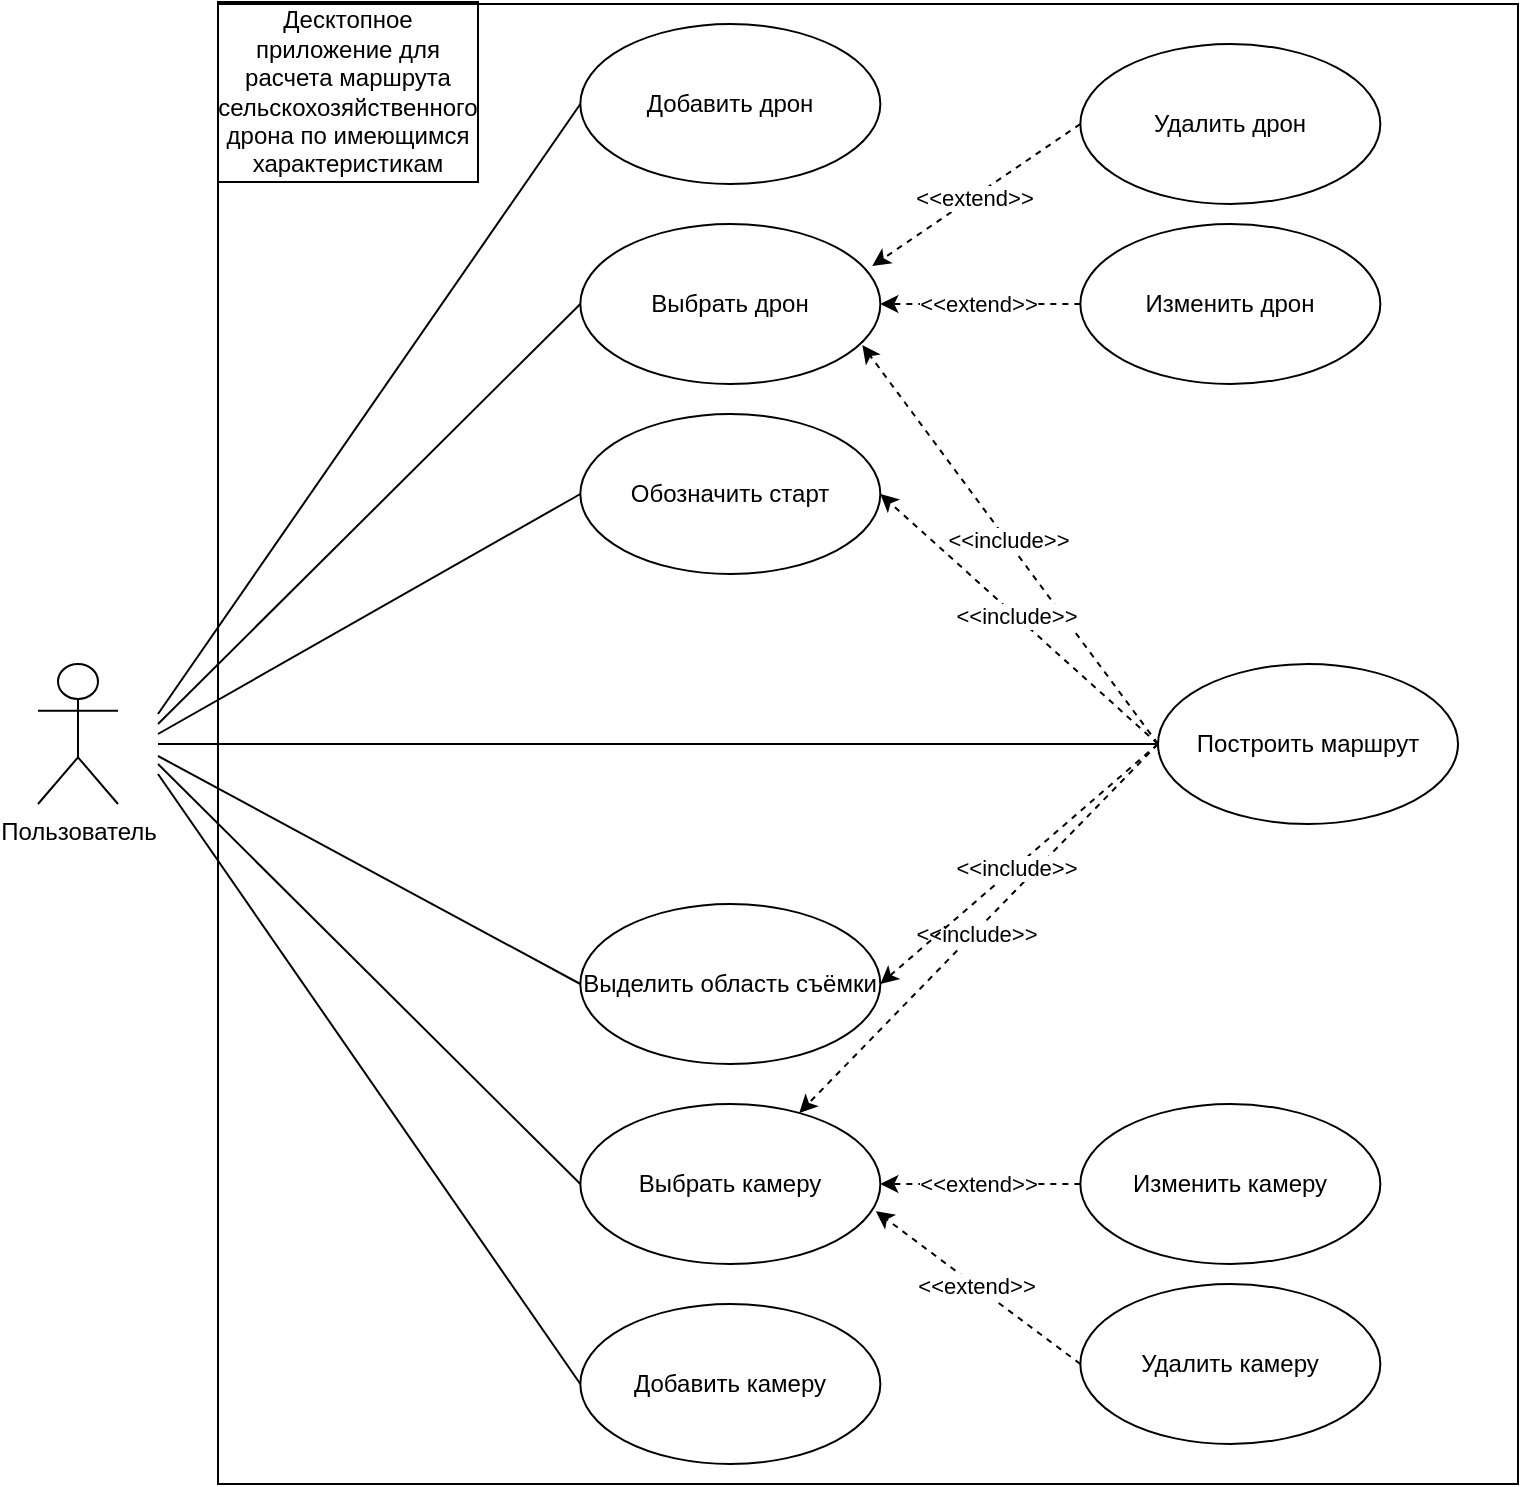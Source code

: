 <mxfile version="20.8.23" type="device"><diagram name="Page-1" id="929967ad-93f9-6ef4-fab6-5d389245f69c"><mxGraphModel dx="1434" dy="822" grid="1" gridSize="10" guides="1" tooltips="1" connect="1" arrows="1" fold="1" page="1" pageScale="1.5" pageWidth="1169" pageHeight="826" background="none" math="0" shadow="0"><root><mxCell id="0" style=";html=1;"/><mxCell id="1" style=";html=1;" parent="0"/><mxCell id="1672d66443f91eb5-13" style="edgeStyle=orthogonalEdgeStyle;rounded=0;html=1;jettySize=auto;orthogonalLoop=1;endArrow=circlePlus;endFill=0;" parent="1" edge="1"><mxGeometry relative="1" as="geometry"><Array as="points"><mxPoint x="477" y="485"/><mxPoint x="517" y="485"/></Array><mxPoint x="477.0" y="535" as="sourcePoint"/></mxGeometry></mxCell><mxCell id="hsE9dfF4Od-NRktNLgFB-32" value="" style="rounded=0;whiteSpace=wrap;html=1;fillColor=none;" parent="1" vertex="1"><mxGeometry x="130" y="41" width="650" height="740" as="geometry"/></mxCell><mxCell id="hsE9dfF4Od-NRktNLgFB-33" value="Добавить камеру" style="ellipse;whiteSpace=wrap;html=1;" parent="1" vertex="1"><mxGeometry x="311.17" y="691" width="150" height="80" as="geometry"/></mxCell><mxCell id="hsE9dfF4Od-NRktNLgFB-34" value="Добавить дрон" style="ellipse;whiteSpace=wrap;html=1;" parent="1" vertex="1"><mxGeometry x="311.17" y="51" width="150" height="80" as="geometry"/></mxCell><mxCell id="hsE9dfF4Od-NRktNLgFB-35" value="Построить маршрут" style="ellipse;whiteSpace=wrap;html=1;" parent="1" vertex="1"><mxGeometry x="600" y="371" width="150" height="80" as="geometry"/></mxCell><mxCell id="hsE9dfF4Od-NRktNLgFB-36" value="Изменить камеру" style="ellipse;whiteSpace=wrap;html=1;" parent="1" vertex="1"><mxGeometry x="561.17" y="591" width="150" height="80" as="geometry"/></mxCell><mxCell id="hsE9dfF4Od-NRktNLgFB-37" value="Удалить камеру" style="ellipse;whiteSpace=wrap;html=1;" parent="1" vertex="1"><mxGeometry x="561.17" y="681" width="150" height="80" as="geometry"/></mxCell><mxCell id="hsE9dfF4Od-NRktNLgFB-38" value="" style="endArrow=none;html=1;rounded=0;strokeWidth=1;entryX=0;entryY=0.5;entryDx=0;entryDy=0;" parent="1" target="hsE9dfF4Od-NRktNLgFB-34" edge="1"><mxGeometry width="50" height="50" relative="1" as="geometry"><mxPoint x="100" y="396" as="sourcePoint"/><mxPoint x="-100" y="411" as="targetPoint"/></mxGeometry></mxCell><mxCell id="hsE9dfF4Od-NRktNLgFB-39" value="" style="endArrow=none;html=1;rounded=0;strokeWidth=1;entryX=0;entryY=0.5;entryDx=0;entryDy=0;" parent="1" target="hsE9dfF4Od-NRktNLgFB-42" edge="1"><mxGeometry width="50" height="50" relative="1" as="geometry"><mxPoint x="100" y="421" as="sourcePoint"/><mxPoint x="-120" y="411" as="targetPoint"/></mxGeometry></mxCell><mxCell id="hsE9dfF4Od-NRktNLgFB-40" value="" style="endArrow=none;html=1;rounded=0;strokeWidth=1;entryX=0;entryY=0.5;entryDx=0;entryDy=0;" parent="1" target="hsE9dfF4Od-NRktNLgFB-33" edge="1"><mxGeometry width="50" height="50" relative="1" as="geometry"><mxPoint x="100" y="426" as="sourcePoint"/><mxPoint x="-20" y="801" as="targetPoint"/></mxGeometry></mxCell><mxCell id="hsE9dfF4Od-NRktNLgFB-41" value="Десктопное приложение для расчета маршрута сельскохозяйственного дрона по имеющимся характеристикам" style="rounded=0;whiteSpace=wrap;html=1;fillColor=none;" parent="1" vertex="1"><mxGeometry x="130" y="40" width="130" height="90" as="geometry"/></mxCell><mxCell id="hsE9dfF4Od-NRktNLgFB-42" value="Выбрать камеру" style="ellipse;whiteSpace=wrap;html=1;" parent="1" vertex="1"><mxGeometry x="311.17" y="591" width="150" height="80" as="geometry"/></mxCell><mxCell id="hsE9dfF4Od-NRktNLgFB-43" value="" style="endArrow=classic;dashed=1;html=1;rounded=0;entryX=1;entryY=0.5;entryDx=0;entryDy=0;verticalAlign=bottom;strokeWidth=1;startArrow=none;startFill=0;endFill=1;exitX=0;exitY=0.5;exitDx=0;exitDy=0;" parent="1" source="hsE9dfF4Od-NRktNLgFB-36" target="hsE9dfF4Od-NRktNLgFB-42" edge="1"><mxGeometry width="50" height="50" relative="1" as="geometry"><mxPoint x="511.17" y="531" as="sourcePoint"/><mxPoint x="661.17" y="501" as="targetPoint"/><Array as="points"/></mxGeometry></mxCell><mxCell id="hsE9dfF4Od-NRktNLgFB-44" value="&amp;lt;&amp;lt;extend&amp;gt;&amp;gt;" style="edgeLabel;html=1;align=center;verticalAlign=middle;resizable=0;points=[];" parent="hsE9dfF4Od-NRktNLgFB-43" vertex="1" connectable="0"><mxGeometry x="0.024" relative="1" as="geometry"><mxPoint as="offset"/></mxGeometry></mxCell><mxCell id="hsE9dfF4Od-NRktNLgFB-45" value="" style="endArrow=classic;dashed=1;html=1;rounded=0;entryX=0.985;entryY=0.67;entryDx=0;entryDy=0;verticalAlign=bottom;strokeWidth=1;startArrow=none;startFill=0;endFill=1;exitX=0;exitY=0.5;exitDx=0;exitDy=0;entryPerimeter=0;" parent="1" source="hsE9dfF4Od-NRktNLgFB-37" target="hsE9dfF4Od-NRktNLgFB-42" edge="1"><mxGeometry width="50" height="50" relative="1" as="geometry"><mxPoint x="661.17" y="581" as="sourcePoint"/><mxPoint x="471.17" y="641" as="targetPoint"/><Array as="points"/></mxGeometry></mxCell><mxCell id="hsE9dfF4Od-NRktNLgFB-46" value="&amp;lt;&amp;lt;extend&amp;gt;&amp;gt;" style="edgeLabel;html=1;align=center;verticalAlign=middle;resizable=0;points=[];" parent="hsE9dfF4Od-NRktNLgFB-45" vertex="1" connectable="0"><mxGeometry x="0.024" relative="1" as="geometry"><mxPoint as="offset"/></mxGeometry></mxCell><mxCell id="hsE9dfF4Od-NRktNLgFB-47" value="" style="endArrow=none;html=1;rounded=0;strokeWidth=1;entryX=0;entryY=0.5;entryDx=0;entryDy=0;" parent="1" target="hsE9dfF4Od-NRktNLgFB-56" edge="1"><mxGeometry width="50" height="50" relative="1" as="geometry"><mxPoint x="100" y="401" as="sourcePoint"/><mxPoint x="120" y="341" as="targetPoint"/></mxGeometry></mxCell><mxCell id="hsE9dfF4Od-NRktNLgFB-51" value="" style="endArrow=classic;dashed=1;html=1;rounded=0;verticalAlign=bottom;strokeWidth=1;startArrow=none;startFill=0;endFill=1;exitX=0;exitY=0.5;exitDx=0;exitDy=0;entryX=0.94;entryY=0.757;entryDx=0;entryDy=0;entryPerimeter=0;" parent="1" source="hsE9dfF4Od-NRktNLgFB-35" target="hsE9dfF4Od-NRktNLgFB-56" edge="1"><mxGeometry width="50" height="50" relative="1" as="geometry"><mxPoint x="296.5" y="711" as="sourcePoint"/><mxPoint x="510.0" y="271.0" as="targetPoint"/><Array as="points"/></mxGeometry></mxCell><mxCell id="hsE9dfF4Od-NRktNLgFB-52" value="&amp;lt;&amp;lt;include&amp;gt;&amp;gt;" style="edgeLabel;html=1;align=center;verticalAlign=middle;resizable=0;points=[];" parent="hsE9dfF4Od-NRktNLgFB-51" vertex="1" connectable="0"><mxGeometry x="0.024" relative="1" as="geometry"><mxPoint as="offset"/></mxGeometry></mxCell><mxCell id="hsE9dfF4Od-NRktNLgFB-53" value="Пользователь" style="shape=umlActor;verticalLabelPosition=bottom;verticalAlign=top;html=1;outlineConnect=0;" parent="1" vertex="1"><mxGeometry x="40" y="371" width="40" height="70" as="geometry"/></mxCell><mxCell id="hsE9dfF4Od-NRktNLgFB-54" value="Удалить дрон" style="ellipse;whiteSpace=wrap;html=1;" parent="1" vertex="1"><mxGeometry x="561.17" y="61" width="150" height="80" as="geometry"/></mxCell><mxCell id="hsE9dfF4Od-NRktNLgFB-55" value="Изменить дрон" style="ellipse;whiteSpace=wrap;html=1;" parent="1" vertex="1"><mxGeometry x="561.17" y="151" width="150" height="80" as="geometry"/></mxCell><mxCell id="hsE9dfF4Od-NRktNLgFB-56" value="Выбрать дрон" style="ellipse;whiteSpace=wrap;html=1;" parent="1" vertex="1"><mxGeometry x="311.17" y="151" width="150" height="80" as="geometry"/></mxCell><mxCell id="hsE9dfF4Od-NRktNLgFB-57" value="" style="endArrow=classic;dashed=1;html=1;rounded=0;entryX=0.973;entryY=0.263;entryDx=0;entryDy=0;verticalAlign=bottom;strokeWidth=1;startArrow=none;startFill=0;endFill=1;exitX=0;exitY=0.5;exitDx=0;exitDy=0;entryPerimeter=0;" parent="1" source="hsE9dfF4Od-NRktNLgFB-54" target="hsE9dfF4Od-NRktNLgFB-56" edge="1"><mxGeometry width="50" height="50" relative="1" as="geometry"><mxPoint x="511.17" y="91" as="sourcePoint"/><mxPoint x="661.17" y="61" as="targetPoint"/><Array as="points"/></mxGeometry></mxCell><mxCell id="hsE9dfF4Od-NRktNLgFB-58" value="&amp;lt;&amp;lt;extend&amp;gt;&amp;gt;" style="edgeLabel;html=1;align=center;verticalAlign=middle;resizable=0;points=[];" parent="hsE9dfF4Od-NRktNLgFB-57" vertex="1" connectable="0"><mxGeometry x="0.024" relative="1" as="geometry"><mxPoint as="offset"/></mxGeometry></mxCell><mxCell id="hsE9dfF4Od-NRktNLgFB-59" value="" style="endArrow=classic;dashed=1;html=1;rounded=0;entryX=1;entryY=0.5;entryDx=0;entryDy=0;verticalAlign=bottom;strokeWidth=1;startArrow=none;startFill=0;endFill=1;exitX=0;exitY=0.5;exitDx=0;exitDy=0;" parent="1" source="hsE9dfF4Od-NRktNLgFB-55" target="hsE9dfF4Od-NRktNLgFB-56" edge="1"><mxGeometry width="50" height="50" relative="1" as="geometry"><mxPoint x="661.17" y="141" as="sourcePoint"/><mxPoint x="471.17" y="201" as="targetPoint"/><Array as="points"/></mxGeometry></mxCell><mxCell id="hsE9dfF4Od-NRktNLgFB-60" value="&amp;lt;&amp;lt;extend&amp;gt;&amp;gt;" style="edgeLabel;html=1;align=center;verticalAlign=middle;resizable=0;points=[];" parent="hsE9dfF4Od-NRktNLgFB-59" vertex="1" connectable="0"><mxGeometry x="0.024" relative="1" as="geometry"><mxPoint as="offset"/></mxGeometry></mxCell><mxCell id="hsE9dfF4Od-NRktNLgFB-64" value="Обозначить старт" style="ellipse;whiteSpace=wrap;html=1;" parent="1" vertex="1"><mxGeometry x="311.17" y="246" width="150" height="80" as="geometry"/></mxCell><mxCell id="hsE9dfF4Od-NRktNLgFB-65" value="&lt;div&gt;Выделить область съёмки&lt;br&gt;&lt;/div&gt;" style="ellipse;whiteSpace=wrap;html=1;" parent="1" vertex="1"><mxGeometry x="311.17" y="491" width="150" height="80" as="geometry"/></mxCell><mxCell id="hsE9dfF4Od-NRktNLgFB-66" value="" style="endArrow=classic;dashed=1;html=1;rounded=0;verticalAlign=bottom;strokeWidth=1;startArrow=none;startFill=0;endFill=1;exitX=0;exitY=0.5;exitDx=0;exitDy=0;" parent="1" source="hsE9dfF4Od-NRktNLgFB-35" target="hsE9dfF4Od-NRktNLgFB-42" edge="1"><mxGeometry width="50" height="50" relative="1" as="geometry"><mxPoint x="700" y="401" as="sourcePoint"/><mxPoint x="500" y="431" as="targetPoint"/><Array as="points"/></mxGeometry></mxCell><mxCell id="hsE9dfF4Od-NRktNLgFB-67" value="&amp;lt;&amp;lt;include&amp;gt;&amp;gt;" style="edgeLabel;html=1;align=center;verticalAlign=middle;resizable=0;points=[];" parent="hsE9dfF4Od-NRktNLgFB-66" vertex="1" connectable="0"><mxGeometry x="0.024" relative="1" as="geometry"><mxPoint as="offset"/></mxGeometry></mxCell><mxCell id="hsE9dfF4Od-NRktNLgFB-70" value="" style="endArrow=classic;dashed=1;html=1;rounded=0;verticalAlign=bottom;strokeWidth=1;startArrow=none;startFill=0;endFill=1;entryX=1;entryY=0.5;entryDx=0;entryDy=0;exitX=0;exitY=0.5;exitDx=0;exitDy=0;" parent="1" source="hsE9dfF4Od-NRktNLgFB-35" target="hsE9dfF4Od-NRktNLgFB-65" edge="1"><mxGeometry width="50" height="50" relative="1" as="geometry"><mxPoint x="910" y="321" as="sourcePoint"/><mxPoint x="530" y="641" as="targetPoint"/><Array as="points"/></mxGeometry></mxCell><mxCell id="hsE9dfF4Od-NRktNLgFB-71" value="&amp;lt;&amp;lt;include&amp;gt;&amp;gt;" style="edgeLabel;html=1;align=center;verticalAlign=middle;resizable=0;points=[];" parent="hsE9dfF4Od-NRktNLgFB-70" vertex="1" connectable="0"><mxGeometry x="0.024" relative="1" as="geometry"><mxPoint as="offset"/></mxGeometry></mxCell><mxCell id="hsE9dfF4Od-NRktNLgFB-72" value="" style="endArrow=none;html=1;rounded=0;strokeWidth=1;entryX=0;entryY=0.5;entryDx=0;entryDy=0;" parent="1" target="hsE9dfF4Od-NRktNLgFB-64" edge="1"><mxGeometry width="50" height="50" relative="1" as="geometry"><mxPoint x="100" y="406" as="sourcePoint"/><mxPoint x="110" y="565" as="targetPoint"/></mxGeometry></mxCell><mxCell id="hsE9dfF4Od-NRktNLgFB-73" value="" style="endArrow=none;html=1;rounded=0;strokeWidth=1;entryX=0;entryY=0.5;entryDx=0;entryDy=0;" parent="1" target="hsE9dfF4Od-NRktNLgFB-65" edge="1"><mxGeometry width="50" height="50" relative="1" as="geometry"><mxPoint x="100" y="417" as="sourcePoint"/><mxPoint x="360" y="831" as="targetPoint"/></mxGeometry></mxCell><mxCell id="hsE9dfF4Od-NRktNLgFB-74" value="" style="endArrow=classic;dashed=1;html=1;rounded=0;verticalAlign=bottom;strokeWidth=1;startArrow=none;startFill=0;endFill=1;entryX=1;entryY=0.5;entryDx=0;entryDy=0;exitX=0;exitY=0.5;exitDx=0;exitDy=0;" parent="1" source="hsE9dfF4Od-NRktNLgFB-35" target="hsE9dfF4Od-NRktNLgFB-64" edge="1"><mxGeometry width="50" height="50" relative="1" as="geometry"><mxPoint x="590" y="411" as="sourcePoint"/><mxPoint x="260" y="211" as="targetPoint"/><Array as="points"/></mxGeometry></mxCell><mxCell id="hsE9dfF4Od-NRktNLgFB-75" value="&amp;lt;&amp;lt;include&amp;gt;&amp;gt;" style="edgeLabel;html=1;align=center;verticalAlign=middle;resizable=0;points=[];" parent="hsE9dfF4Od-NRktNLgFB-74" vertex="1" connectable="0"><mxGeometry x="0.024" relative="1" as="geometry"><mxPoint as="offset"/></mxGeometry></mxCell><mxCell id="hsE9dfF4Od-NRktNLgFB-78" value="" style="endArrow=none;html=1;rounded=0;strokeWidth=1;entryX=0;entryY=0.5;entryDx=0;entryDy=0;" parent="1" target="hsE9dfF4Od-NRktNLgFB-35" edge="1"><mxGeometry width="50" height="50" relative="1" as="geometry"><mxPoint x="100" y="411" as="sourcePoint"/><mxPoint x="441" y="441" as="targetPoint"/></mxGeometry></mxCell></root></mxGraphModel></diagram></mxfile>